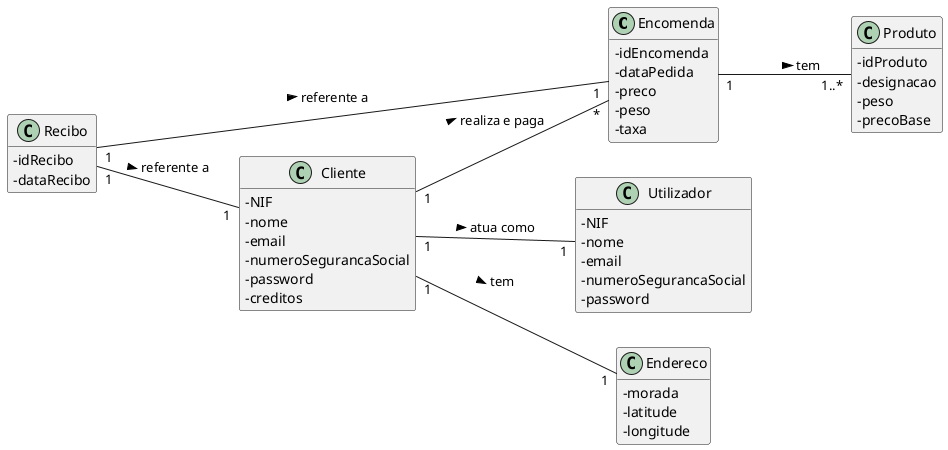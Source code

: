 @startuml
skinparam classAttributeIconSize 0
hide methods
left to right direction


class Encomenda {
  -idEncomenda
  -dataPedida
  -preco
  -peso
  -taxa
}

class Recibo {
  -idRecibo
  -dataRecibo
}

class Produto {
  -idProduto
  -designacao
  -peso
  -precoBase
}

class Utilizador {
  -NIF
  -nome
  -email
  -numeroSegurancaSocial
  -password
}

class Endereco {
  -morada
  -latitude
  -longitude
}

class Cliente {
  -NIF
  -nome
  -email
  -numeroSegurancaSocial
  -password
  -creditos
}


Cliente "1" -- "1" Utilizador: atua como >
Cliente "1" -- "*" Encomenda: realiza e paga >
Encomenda "1" -- "1..*" Produto: tem >
Cliente "1" -- "1" Endereco: tem >
Recibo "1" -- "1" Encomenda: referente a >
Recibo "1" -- "1" Cliente: referente a >

@enduml